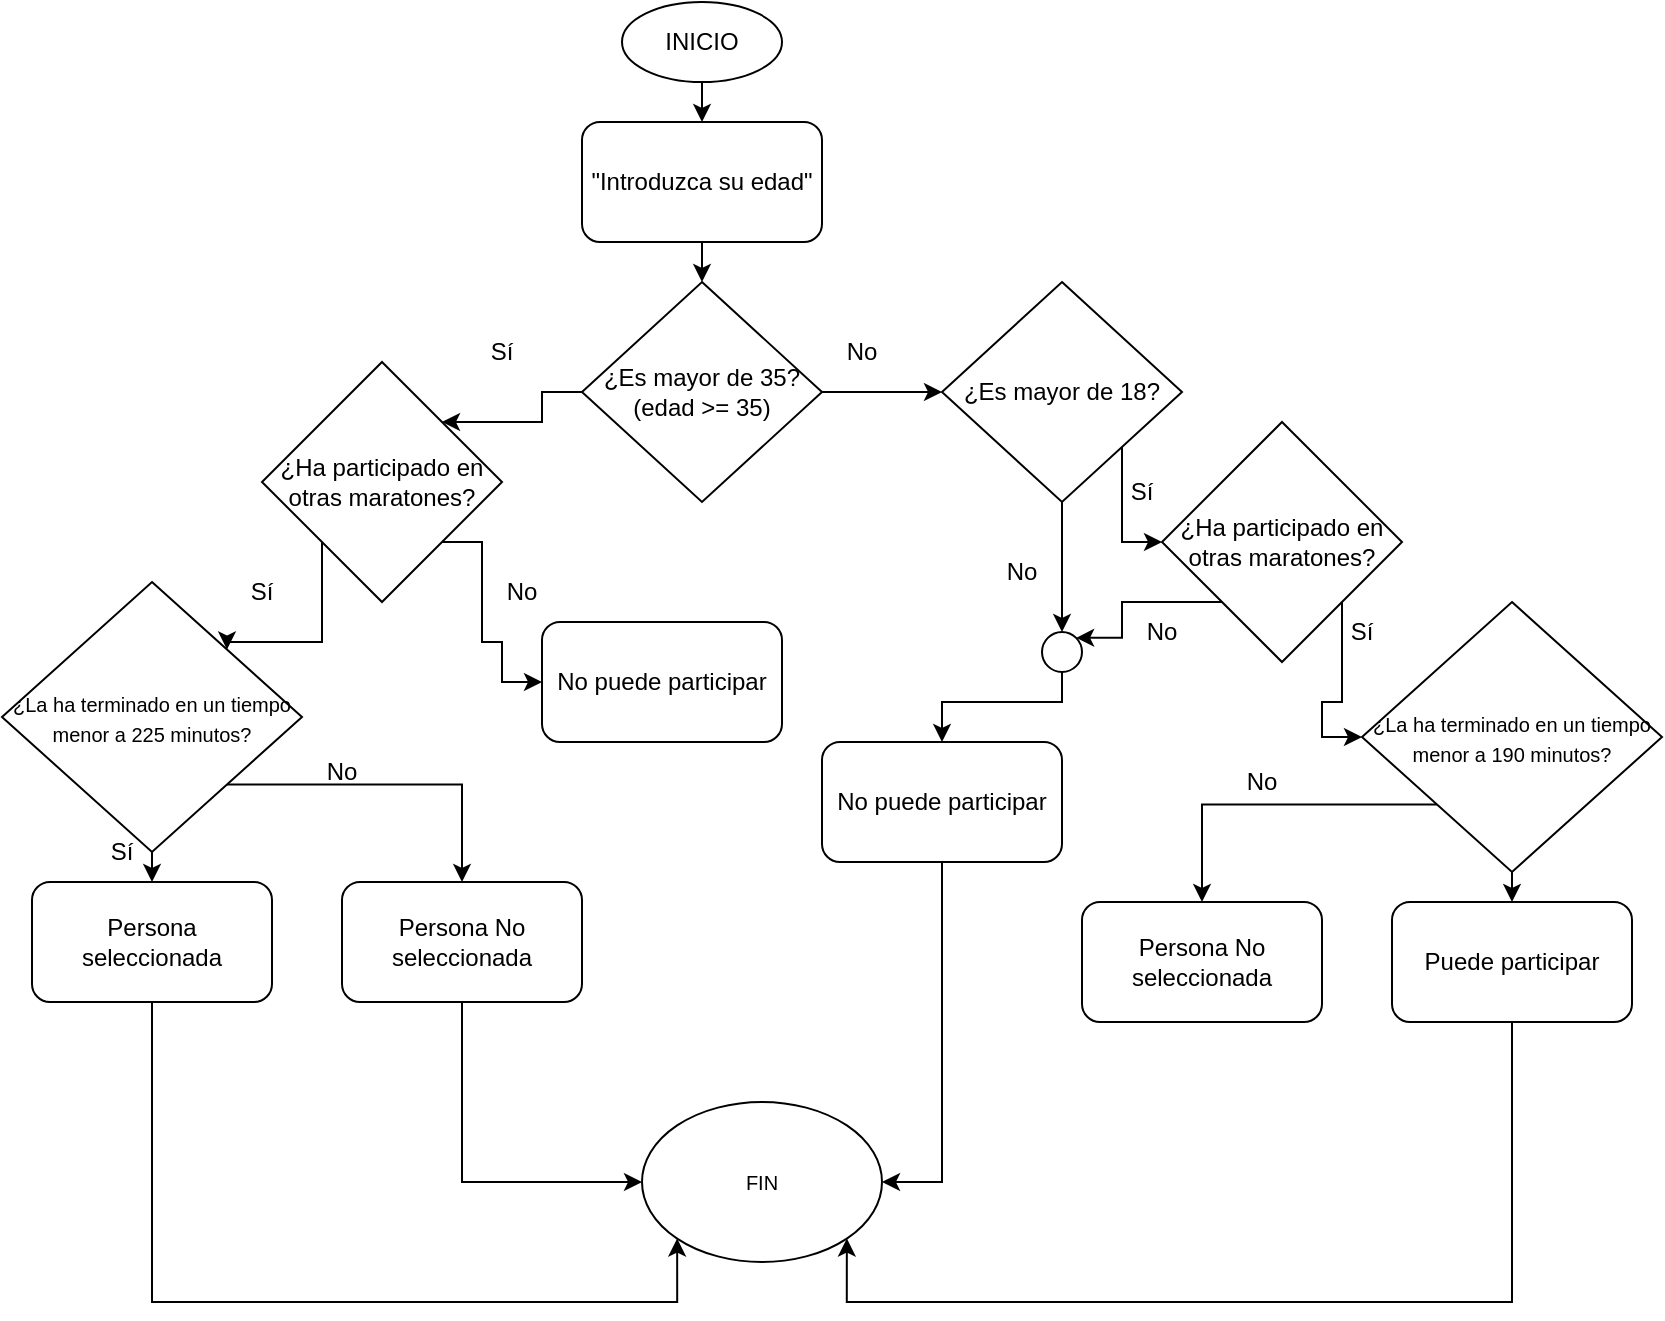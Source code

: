 <mxfile version="22.0.5" type="device">
  <diagram id="C5RBs43oDa-KdzZeNtuy" name="Page-1">
    <mxGraphModel dx="1195" dy="658" grid="1" gridSize="10" guides="1" tooltips="1" connect="1" arrows="1" fold="1" page="1" pageScale="1" pageWidth="827" pageHeight="1169" math="0" shadow="0">
      <root>
        <mxCell id="WIyWlLk6GJQsqaUBKTNV-0" />
        <mxCell id="WIyWlLk6GJQsqaUBKTNV-1" parent="WIyWlLk6GJQsqaUBKTNV-0" />
        <mxCell id="lZtzUksJS31U4bqo1K4R-11" style="edgeStyle=orthogonalEdgeStyle;rounded=0;orthogonalLoop=1;jettySize=auto;html=1;exitX=0.5;exitY=1;exitDx=0;exitDy=0;entryX=0.5;entryY=0;entryDx=0;entryDy=0;" edge="1" parent="WIyWlLk6GJQsqaUBKTNV-1" source="lZtzUksJS31U4bqo1K4R-0" target="lZtzUksJS31U4bqo1K4R-1">
          <mxGeometry relative="1" as="geometry" />
        </mxCell>
        <mxCell id="lZtzUksJS31U4bqo1K4R-0" value="INICIO" style="ellipse;whiteSpace=wrap;html=1;" vertex="1" parent="WIyWlLk6GJQsqaUBKTNV-1">
          <mxGeometry x="320" y="40" width="80" height="40" as="geometry" />
        </mxCell>
        <mxCell id="lZtzUksJS31U4bqo1K4R-10" style="edgeStyle=orthogonalEdgeStyle;rounded=0;orthogonalLoop=1;jettySize=auto;html=1;exitX=0.5;exitY=1;exitDx=0;exitDy=0;entryX=0.5;entryY=0;entryDx=0;entryDy=0;" edge="1" parent="WIyWlLk6GJQsqaUBKTNV-1" source="lZtzUksJS31U4bqo1K4R-1" target="lZtzUksJS31U4bqo1K4R-2">
          <mxGeometry relative="1" as="geometry" />
        </mxCell>
        <mxCell id="lZtzUksJS31U4bqo1K4R-1" value="&quot;Introduzca su edad&quot;" style="rounded=1;whiteSpace=wrap;html=1;" vertex="1" parent="WIyWlLk6GJQsqaUBKTNV-1">
          <mxGeometry x="300" y="100" width="120" height="60" as="geometry" />
        </mxCell>
        <mxCell id="lZtzUksJS31U4bqo1K4R-6" style="edgeStyle=orthogonalEdgeStyle;rounded=0;orthogonalLoop=1;jettySize=auto;html=1;exitX=0;exitY=0.5;exitDx=0;exitDy=0;entryX=1;entryY=0;entryDx=0;entryDy=0;" edge="1" parent="WIyWlLk6GJQsqaUBKTNV-1" source="lZtzUksJS31U4bqo1K4R-2" target="lZtzUksJS31U4bqo1K4R-4">
          <mxGeometry relative="1" as="geometry" />
        </mxCell>
        <mxCell id="lZtzUksJS31U4bqo1K4R-24" style="edgeStyle=orthogonalEdgeStyle;rounded=0;orthogonalLoop=1;jettySize=auto;html=1;exitX=1;exitY=0.5;exitDx=0;exitDy=0;entryX=0;entryY=0.5;entryDx=0;entryDy=0;" edge="1" parent="WIyWlLk6GJQsqaUBKTNV-1" source="lZtzUksJS31U4bqo1K4R-2" target="lZtzUksJS31U4bqo1K4R-23">
          <mxGeometry relative="1" as="geometry" />
        </mxCell>
        <mxCell id="lZtzUksJS31U4bqo1K4R-2" value="¿Es mayor de 35?&lt;br&gt;(edad &amp;gt;= 35)" style="rhombus;whiteSpace=wrap;html=1;" vertex="1" parent="WIyWlLk6GJQsqaUBKTNV-1">
          <mxGeometry x="300" y="180" width="120" height="110" as="geometry" />
        </mxCell>
        <mxCell id="lZtzUksJS31U4bqo1K4R-7" style="edgeStyle=orthogonalEdgeStyle;rounded=0;orthogonalLoop=1;jettySize=auto;html=1;exitX=0;exitY=1;exitDx=0;exitDy=0;entryX=1;entryY=0;entryDx=0;entryDy=0;" edge="1" parent="WIyWlLk6GJQsqaUBKTNV-1" source="lZtzUksJS31U4bqo1K4R-4" target="lZtzUksJS31U4bqo1K4R-5">
          <mxGeometry relative="1" as="geometry" />
        </mxCell>
        <mxCell id="lZtzUksJS31U4bqo1K4R-18" style="edgeStyle=orthogonalEdgeStyle;rounded=0;orthogonalLoop=1;jettySize=auto;html=1;exitX=1;exitY=1;exitDx=0;exitDy=0;entryX=0;entryY=0.5;entryDx=0;entryDy=0;" edge="1" parent="WIyWlLk6GJQsqaUBKTNV-1" source="lZtzUksJS31U4bqo1K4R-4" target="lZtzUksJS31U4bqo1K4R-49">
          <mxGeometry relative="1" as="geometry">
            <Array as="points">
              <mxPoint x="250" y="310" />
              <mxPoint x="250" y="360" />
              <mxPoint x="260" y="360" />
              <mxPoint x="260" y="380" />
            </Array>
          </mxGeometry>
        </mxCell>
        <mxCell id="lZtzUksJS31U4bqo1K4R-4" value="¿Ha participado en otras maratones?" style="rhombus;whiteSpace=wrap;html=1;" vertex="1" parent="WIyWlLk6GJQsqaUBKTNV-1">
          <mxGeometry x="140" y="220" width="120" height="120" as="geometry" />
        </mxCell>
        <mxCell id="lZtzUksJS31U4bqo1K4R-13" style="edgeStyle=orthogonalEdgeStyle;rounded=0;orthogonalLoop=1;jettySize=auto;html=1;exitX=0.5;exitY=1;exitDx=0;exitDy=0;entryX=0.5;entryY=0;entryDx=0;entryDy=0;" edge="1" parent="WIyWlLk6GJQsqaUBKTNV-1" source="lZtzUksJS31U4bqo1K4R-5" target="lZtzUksJS31U4bqo1K4R-12">
          <mxGeometry relative="1" as="geometry" />
        </mxCell>
        <mxCell id="lZtzUksJS31U4bqo1K4R-17" style="edgeStyle=orthogonalEdgeStyle;rounded=0;orthogonalLoop=1;jettySize=auto;html=1;exitX=1;exitY=1;exitDx=0;exitDy=0;entryX=0.5;entryY=0;entryDx=0;entryDy=0;" edge="1" parent="WIyWlLk6GJQsqaUBKTNV-1" source="lZtzUksJS31U4bqo1K4R-5" target="lZtzUksJS31U4bqo1K4R-14">
          <mxGeometry relative="1" as="geometry">
            <mxPoint x="240" y="440" as="targetPoint" />
          </mxGeometry>
        </mxCell>
        <mxCell id="lZtzUksJS31U4bqo1K4R-5" value="&lt;div style=&quot;&quot;&gt;&lt;span style=&quot;font-size: 10px; background-color: initial;&quot;&gt;¿La ha terminado en un tiempo menor a 225 minutos?&lt;/span&gt;&lt;/div&gt;" style="rhombus;whiteSpace=wrap;html=1;align=center;" vertex="1" parent="WIyWlLk6GJQsqaUBKTNV-1">
          <mxGeometry x="10" y="330" width="150" height="135" as="geometry" />
        </mxCell>
        <mxCell id="lZtzUksJS31U4bqo1K4R-8" value="Sí" style="text;html=1;strokeColor=none;fillColor=none;align=center;verticalAlign=middle;whiteSpace=wrap;rounded=0;" vertex="1" parent="WIyWlLk6GJQsqaUBKTNV-1">
          <mxGeometry x="230" y="200" width="60" height="30" as="geometry" />
        </mxCell>
        <mxCell id="lZtzUksJS31U4bqo1K4R-9" value="Sí" style="text;html=1;strokeColor=none;fillColor=none;align=center;verticalAlign=middle;whiteSpace=wrap;rounded=0;" vertex="1" parent="WIyWlLk6GJQsqaUBKTNV-1">
          <mxGeometry x="110" y="320" width="60" height="30" as="geometry" />
        </mxCell>
        <mxCell id="lZtzUksJS31U4bqo1K4R-45" style="edgeStyle=orthogonalEdgeStyle;rounded=0;orthogonalLoop=1;jettySize=auto;html=1;exitX=0.5;exitY=1;exitDx=0;exitDy=0;entryX=0;entryY=1;entryDx=0;entryDy=0;" edge="1" parent="WIyWlLk6GJQsqaUBKTNV-1" source="lZtzUksJS31U4bqo1K4R-12" target="lZtzUksJS31U4bqo1K4R-44">
          <mxGeometry relative="1" as="geometry">
            <Array as="points">
              <mxPoint x="85" y="690" />
              <mxPoint x="348" y="690" />
            </Array>
          </mxGeometry>
        </mxCell>
        <mxCell id="lZtzUksJS31U4bqo1K4R-12" value="Persona seleccionada" style="rounded=1;whiteSpace=wrap;html=1;" vertex="1" parent="WIyWlLk6GJQsqaUBKTNV-1">
          <mxGeometry x="25" y="480" width="120" height="60" as="geometry" />
        </mxCell>
        <mxCell id="lZtzUksJS31U4bqo1K4R-46" style="edgeStyle=orthogonalEdgeStyle;rounded=0;orthogonalLoop=1;jettySize=auto;html=1;exitX=0.5;exitY=1;exitDx=0;exitDy=0;entryX=0;entryY=0.5;entryDx=0;entryDy=0;" edge="1" parent="WIyWlLk6GJQsqaUBKTNV-1" source="lZtzUksJS31U4bqo1K4R-14" target="lZtzUksJS31U4bqo1K4R-44">
          <mxGeometry relative="1" as="geometry" />
        </mxCell>
        <mxCell id="lZtzUksJS31U4bqo1K4R-14" value="Persona No seleccionada" style="rounded=1;whiteSpace=wrap;html=1;" vertex="1" parent="WIyWlLk6GJQsqaUBKTNV-1">
          <mxGeometry x="180" y="480" width="120" height="60" as="geometry" />
        </mxCell>
        <mxCell id="lZtzUksJS31U4bqo1K4R-20" value="No" style="text;html=1;strokeColor=none;fillColor=none;align=center;verticalAlign=middle;whiteSpace=wrap;rounded=0;" vertex="1" parent="WIyWlLk6GJQsqaUBKTNV-1">
          <mxGeometry x="240" y="320" width="60" height="30" as="geometry" />
        </mxCell>
        <mxCell id="lZtzUksJS31U4bqo1K4R-21" value="No" style="text;html=1;strokeColor=none;fillColor=none;align=center;verticalAlign=middle;whiteSpace=wrap;rounded=0;" vertex="1" parent="WIyWlLk6GJQsqaUBKTNV-1">
          <mxGeometry x="150" y="410" width="60" height="30" as="geometry" />
        </mxCell>
        <mxCell id="lZtzUksJS31U4bqo1K4R-22" value="Sí" style="text;html=1;strokeColor=none;fillColor=none;align=center;verticalAlign=middle;whiteSpace=wrap;rounded=0;" vertex="1" parent="WIyWlLk6GJQsqaUBKTNV-1">
          <mxGeometry x="40" y="450" width="60" height="30" as="geometry" />
        </mxCell>
        <mxCell id="lZtzUksJS31U4bqo1K4R-30" style="edgeStyle=orthogonalEdgeStyle;rounded=0;orthogonalLoop=1;jettySize=auto;html=1;exitX=1;exitY=1;exitDx=0;exitDy=0;entryX=0;entryY=0.5;entryDx=0;entryDy=0;" edge="1" parent="WIyWlLk6GJQsqaUBKTNV-1" source="lZtzUksJS31U4bqo1K4R-23" target="lZtzUksJS31U4bqo1K4R-28">
          <mxGeometry relative="1" as="geometry" />
        </mxCell>
        <mxCell id="lZtzUksJS31U4bqo1K4R-35" style="edgeStyle=orthogonalEdgeStyle;rounded=0;orthogonalLoop=1;jettySize=auto;html=1;exitX=0.5;exitY=1;exitDx=0;exitDy=0;entryX=0;entryY=0.5;entryDx=0;entryDy=0;" edge="1" parent="WIyWlLk6GJQsqaUBKTNV-1" source="lZtzUksJS31U4bqo1K4R-23" target="lZtzUksJS31U4bqo1K4R-36">
          <mxGeometry relative="1" as="geometry">
            <mxPoint x="539.857" y="400" as="targetPoint" />
          </mxGeometry>
        </mxCell>
        <mxCell id="lZtzUksJS31U4bqo1K4R-23" value="¿Es mayor de 18?" style="rhombus;whiteSpace=wrap;html=1;" vertex="1" parent="WIyWlLk6GJQsqaUBKTNV-1">
          <mxGeometry x="480" y="180" width="120" height="110" as="geometry" />
        </mxCell>
        <mxCell id="lZtzUksJS31U4bqo1K4R-25" value="No" style="text;html=1;strokeColor=none;fillColor=none;align=center;verticalAlign=middle;whiteSpace=wrap;rounded=0;" vertex="1" parent="WIyWlLk6GJQsqaUBKTNV-1">
          <mxGeometry x="410" y="200" width="60" height="30" as="geometry" />
        </mxCell>
        <mxCell id="lZtzUksJS31U4bqo1K4R-27" value="No" style="text;html=1;strokeColor=none;fillColor=none;align=center;verticalAlign=middle;whiteSpace=wrap;rounded=0;" vertex="1" parent="WIyWlLk6GJQsqaUBKTNV-1">
          <mxGeometry x="490" y="310" width="60" height="30" as="geometry" />
        </mxCell>
        <mxCell id="lZtzUksJS31U4bqo1K4R-31" style="edgeStyle=orthogonalEdgeStyle;rounded=0;orthogonalLoop=1;jettySize=auto;html=1;exitX=1;exitY=1;exitDx=0;exitDy=0;entryX=0;entryY=0.5;entryDx=0;entryDy=0;" edge="1" parent="WIyWlLk6GJQsqaUBKTNV-1" source="lZtzUksJS31U4bqo1K4R-28" target="lZtzUksJS31U4bqo1K4R-29">
          <mxGeometry relative="1" as="geometry" />
        </mxCell>
        <mxCell id="lZtzUksJS31U4bqo1K4R-37" style="edgeStyle=orthogonalEdgeStyle;rounded=0;orthogonalLoop=1;jettySize=auto;html=1;exitX=0;exitY=1;exitDx=0;exitDy=0;entryX=0;entryY=0;entryDx=0;entryDy=0;" edge="1" parent="WIyWlLk6GJQsqaUBKTNV-1" source="lZtzUksJS31U4bqo1K4R-28" target="lZtzUksJS31U4bqo1K4R-36">
          <mxGeometry relative="1" as="geometry" />
        </mxCell>
        <mxCell id="lZtzUksJS31U4bqo1K4R-28" value="¿Ha participado en otras maratones?" style="rhombus;whiteSpace=wrap;html=1;" vertex="1" parent="WIyWlLk6GJQsqaUBKTNV-1">
          <mxGeometry x="590" y="250" width="120" height="120" as="geometry" />
        </mxCell>
        <mxCell id="lZtzUksJS31U4bqo1K4R-38" style="edgeStyle=orthogonalEdgeStyle;rounded=0;orthogonalLoop=1;jettySize=auto;html=1;exitX=0;exitY=1;exitDx=0;exitDy=0;" edge="1" parent="WIyWlLk6GJQsqaUBKTNV-1" source="lZtzUksJS31U4bqo1K4R-29" target="lZtzUksJS31U4bqo1K4R-50">
          <mxGeometry relative="1" as="geometry" />
        </mxCell>
        <mxCell id="lZtzUksJS31U4bqo1K4R-43" style="edgeStyle=orthogonalEdgeStyle;rounded=0;orthogonalLoop=1;jettySize=auto;html=1;exitX=0.5;exitY=1;exitDx=0;exitDy=0;entryX=0.5;entryY=0;entryDx=0;entryDy=0;" edge="1" parent="WIyWlLk6GJQsqaUBKTNV-1" source="lZtzUksJS31U4bqo1K4R-29" target="lZtzUksJS31U4bqo1K4R-42">
          <mxGeometry relative="1" as="geometry" />
        </mxCell>
        <mxCell id="lZtzUksJS31U4bqo1K4R-29" value="&lt;div style=&quot;&quot;&gt;&lt;span style=&quot;font-size: 10px; background-color: initial;&quot;&gt;¿La ha terminado en un tiempo menor a 190 minutos?&lt;/span&gt;&lt;/div&gt;" style="rhombus;whiteSpace=wrap;html=1;align=center;" vertex="1" parent="WIyWlLk6GJQsqaUBKTNV-1">
          <mxGeometry x="690" y="340" width="150" height="135" as="geometry" />
        </mxCell>
        <mxCell id="lZtzUksJS31U4bqo1K4R-32" value="Sí" style="text;html=1;strokeColor=none;fillColor=none;align=center;verticalAlign=middle;whiteSpace=wrap;rounded=0;" vertex="1" parent="WIyWlLk6GJQsqaUBKTNV-1">
          <mxGeometry x="550" y="270" width="60" height="30" as="geometry" />
        </mxCell>
        <mxCell id="lZtzUksJS31U4bqo1K4R-33" value="Sí" style="text;html=1;strokeColor=none;fillColor=none;align=center;verticalAlign=middle;whiteSpace=wrap;rounded=0;" vertex="1" parent="WIyWlLk6GJQsqaUBKTNV-1">
          <mxGeometry x="660" y="340" width="60" height="30" as="geometry" />
        </mxCell>
        <mxCell id="lZtzUksJS31U4bqo1K4R-47" style="edgeStyle=orthogonalEdgeStyle;rounded=0;orthogonalLoop=1;jettySize=auto;html=1;exitX=0.5;exitY=1;exitDx=0;exitDy=0;entryX=1;entryY=0.5;entryDx=0;entryDy=0;" edge="1" parent="WIyWlLk6GJQsqaUBKTNV-1" source="lZtzUksJS31U4bqo1K4R-34" target="lZtzUksJS31U4bqo1K4R-44">
          <mxGeometry relative="1" as="geometry" />
        </mxCell>
        <mxCell id="lZtzUksJS31U4bqo1K4R-34" value="No puede participar" style="rounded=1;whiteSpace=wrap;html=1;" vertex="1" parent="WIyWlLk6GJQsqaUBKTNV-1">
          <mxGeometry x="420" y="410" width="120" height="60" as="geometry" />
        </mxCell>
        <mxCell id="lZtzUksJS31U4bqo1K4R-41" style="edgeStyle=orthogonalEdgeStyle;rounded=0;orthogonalLoop=1;jettySize=auto;html=1;exitX=1;exitY=0.5;exitDx=0;exitDy=0;entryX=0.5;entryY=0;entryDx=0;entryDy=0;" edge="1" parent="WIyWlLk6GJQsqaUBKTNV-1" source="lZtzUksJS31U4bqo1K4R-36" target="lZtzUksJS31U4bqo1K4R-34">
          <mxGeometry relative="1" as="geometry">
            <Array as="points">
              <mxPoint x="540" y="390" />
              <mxPoint x="480" y="390" />
            </Array>
          </mxGeometry>
        </mxCell>
        <mxCell id="lZtzUksJS31U4bqo1K4R-36" value="" style="ellipse;whiteSpace=wrap;html=1;aspect=fixed;direction=south;" vertex="1" parent="WIyWlLk6GJQsqaUBKTNV-1">
          <mxGeometry x="530" y="355" width="20" height="20" as="geometry" />
        </mxCell>
        <mxCell id="lZtzUksJS31U4bqo1K4R-39" value="No" style="text;html=1;strokeColor=none;fillColor=none;align=center;verticalAlign=middle;whiteSpace=wrap;rounded=0;" vertex="1" parent="WIyWlLk6GJQsqaUBKTNV-1">
          <mxGeometry x="560" y="340" width="60" height="30" as="geometry" />
        </mxCell>
        <mxCell id="lZtzUksJS31U4bqo1K4R-40" value="No" style="text;html=1;strokeColor=none;fillColor=none;align=center;verticalAlign=middle;whiteSpace=wrap;rounded=0;" vertex="1" parent="WIyWlLk6GJQsqaUBKTNV-1">
          <mxGeometry x="610" y="415" width="60" height="30" as="geometry" />
        </mxCell>
        <mxCell id="lZtzUksJS31U4bqo1K4R-48" style="edgeStyle=orthogonalEdgeStyle;rounded=0;orthogonalLoop=1;jettySize=auto;html=1;exitX=0.5;exitY=1;exitDx=0;exitDy=0;entryX=1;entryY=1;entryDx=0;entryDy=0;" edge="1" parent="WIyWlLk6GJQsqaUBKTNV-1" source="lZtzUksJS31U4bqo1K4R-42" target="lZtzUksJS31U4bqo1K4R-44">
          <mxGeometry relative="1" as="geometry">
            <Array as="points">
              <mxPoint x="765" y="690" />
              <mxPoint x="432" y="690" />
            </Array>
          </mxGeometry>
        </mxCell>
        <mxCell id="lZtzUksJS31U4bqo1K4R-42" value="Puede participar" style="rounded=1;whiteSpace=wrap;html=1;" vertex="1" parent="WIyWlLk6GJQsqaUBKTNV-1">
          <mxGeometry x="705" y="490" width="120" height="60" as="geometry" />
        </mxCell>
        <mxCell id="lZtzUksJS31U4bqo1K4R-44" value="&lt;font size=&quot;1&quot;&gt;FIN&lt;/font&gt;" style="ellipse;whiteSpace=wrap;html=1;" vertex="1" parent="WIyWlLk6GJQsqaUBKTNV-1">
          <mxGeometry x="330" y="590" width="120" height="80" as="geometry" />
        </mxCell>
        <mxCell id="lZtzUksJS31U4bqo1K4R-49" value="No puede participar" style="rounded=1;whiteSpace=wrap;html=1;" vertex="1" parent="WIyWlLk6GJQsqaUBKTNV-1">
          <mxGeometry x="280" y="350" width="120" height="60" as="geometry" />
        </mxCell>
        <mxCell id="lZtzUksJS31U4bqo1K4R-50" value="Persona No seleccionada" style="rounded=1;whiteSpace=wrap;html=1;" vertex="1" parent="WIyWlLk6GJQsqaUBKTNV-1">
          <mxGeometry x="550" y="490" width="120" height="60" as="geometry" />
        </mxCell>
      </root>
    </mxGraphModel>
  </diagram>
</mxfile>
